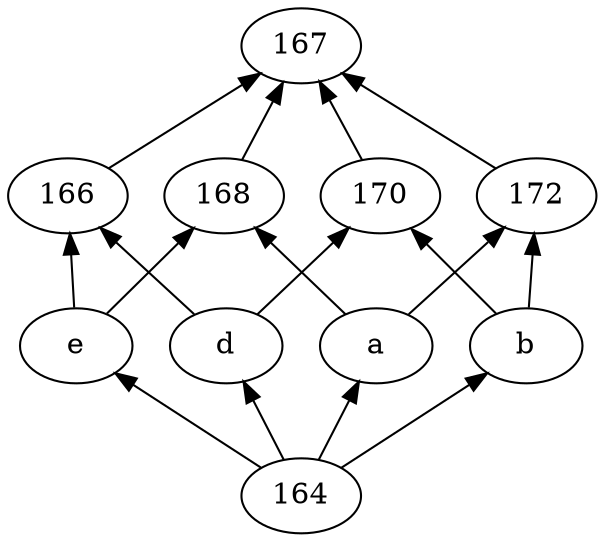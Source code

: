 digraph G {
Graph [rankdir=BT]
164 [label="164"]
165 [label="e"]
166 [label="166"]
167 [label="167"]
168 [label="168"]
169 [label="d"]
170 [label="170"]
171 [label="b"]
172 [label="172"]
173 [label="a"]
164->165
164->169
164->171
164->173
165->166
165->168
166->167
168->167
169->166
169->170
170->167
171->170
171->172
172->167
173->168
173->172
}